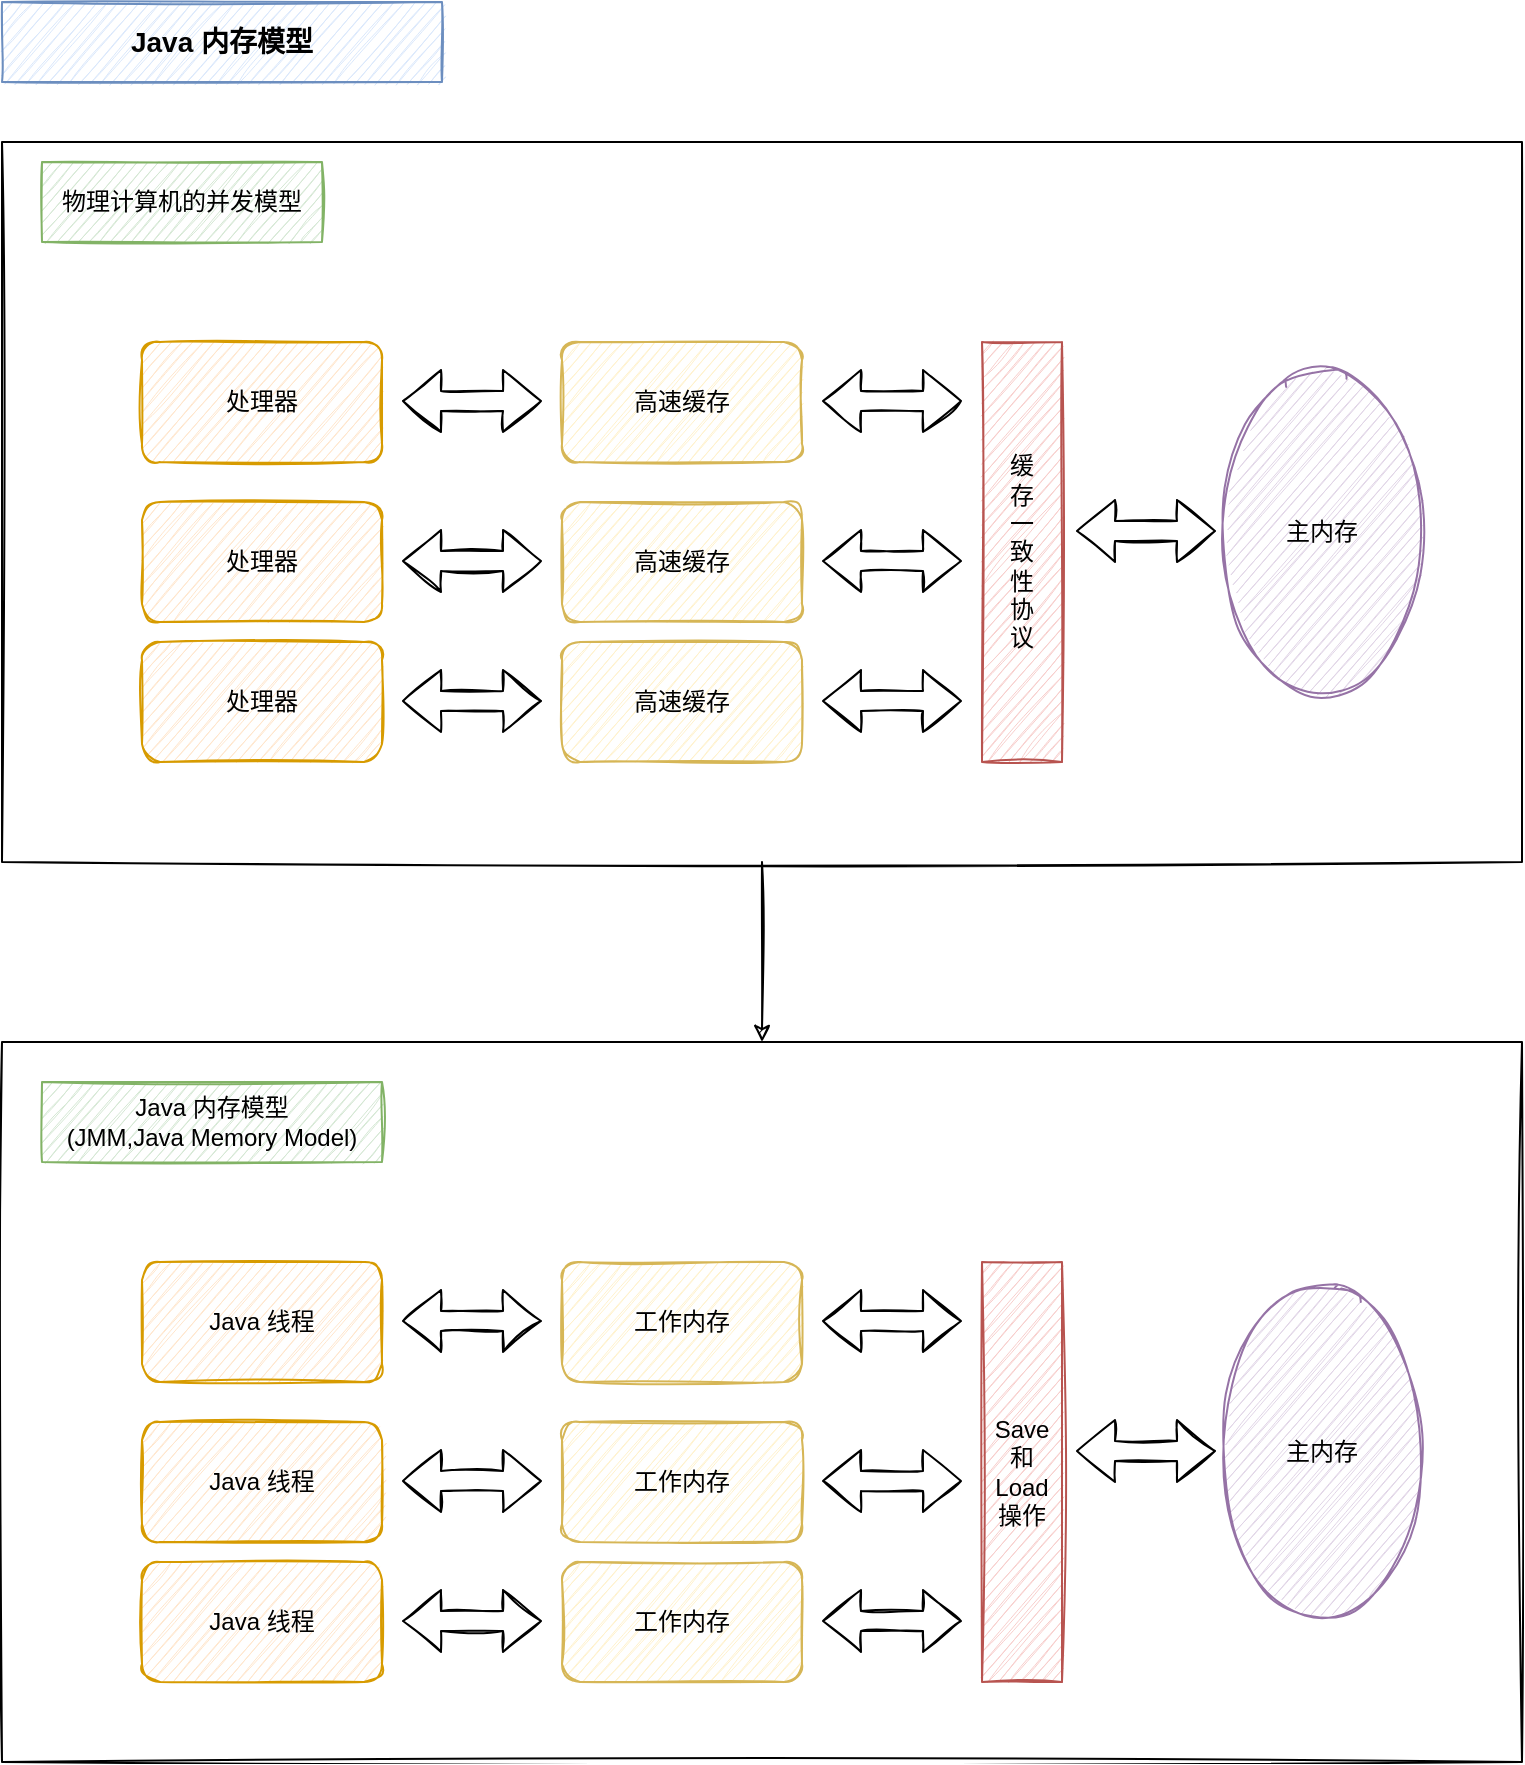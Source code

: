<mxfile version="14.4.2" type="github">
  <diagram id="Z_6aMMrOGbZZ-wcmKmzK" name="Page-1">
    <mxGraphModel dx="868" dy="450" grid="1" gridSize="10" guides="1" tooltips="1" connect="1" arrows="1" fold="1" page="1" pageScale="1" pageWidth="827" pageHeight="1169" math="0" shadow="0">
      <root>
        <mxCell id="0" />
        <mxCell id="1" parent="0" />
        <mxCell id="CbdLgMKPL1blzFuqr_KG-42" value="" style="rounded=0;whiteSpace=wrap;html=1;shadow=0;sketch=1;fillColor=none;" vertex="1" parent="1">
          <mxGeometry x="30" y="80" width="760" height="360" as="geometry" />
        </mxCell>
        <mxCell id="CbdLgMKPL1blzFuqr_KG-43" value="" style="rounded=0;whiteSpace=wrap;html=1;shadow=0;sketch=1;fillColor=none;" vertex="1" parent="1">
          <mxGeometry x="30" y="530" width="760" height="360" as="geometry" />
        </mxCell>
        <mxCell id="CbdLgMKPL1blzFuqr_KG-1" value="&lt;font style=&quot;font-size: 14px&quot;&gt;&lt;b&gt;Java 内存模型&lt;/b&gt;&lt;/font&gt;" style="rounded=0;whiteSpace=wrap;html=1;fillColor=#dae8fc;strokeColor=#6c8ebf;sketch=1;" vertex="1" parent="1">
          <mxGeometry x="30" y="10" width="220" height="40" as="geometry" />
        </mxCell>
        <mxCell id="CbdLgMKPL1blzFuqr_KG-2" value="物理计算机的并发模型" style="rounded=0;whiteSpace=wrap;html=1;fillColor=#d5e8d4;strokeColor=#82b366;sketch=1;" vertex="1" parent="1">
          <mxGeometry x="50" y="90" width="140" height="40" as="geometry" />
        </mxCell>
        <mxCell id="CbdLgMKPL1blzFuqr_KG-3" value="处理器" style="rounded=1;whiteSpace=wrap;html=1;fillColor=#ffe6cc;strokeColor=#d79b00;sketch=1;" vertex="1" parent="1">
          <mxGeometry x="100" y="180" width="120" height="60" as="geometry" />
        </mxCell>
        <mxCell id="CbdLgMKPL1blzFuqr_KG-4" value="" style="shape=flexArrow;endArrow=classic;startArrow=classic;html=1;sketch=1;" edge="1" parent="1">
          <mxGeometry width="50" height="50" relative="1" as="geometry">
            <mxPoint x="230" y="209.5" as="sourcePoint" />
            <mxPoint x="300" y="209.5" as="targetPoint" />
          </mxGeometry>
        </mxCell>
        <mxCell id="CbdLgMKPL1blzFuqr_KG-5" value="高速缓存" style="rounded=1;whiteSpace=wrap;html=1;fillColor=#fff2cc;strokeColor=#d6b656;shadow=0;sketch=1;" vertex="1" parent="1">
          <mxGeometry x="310" y="180" width="120" height="60" as="geometry" />
        </mxCell>
        <mxCell id="CbdLgMKPL1blzFuqr_KG-6" value="" style="shape=flexArrow;endArrow=classic;startArrow=classic;html=1;sketch=1;" edge="1" parent="1">
          <mxGeometry width="50" height="50" relative="1" as="geometry">
            <mxPoint x="440" y="209.5" as="sourcePoint" />
            <mxPoint x="510" y="209.5" as="targetPoint" />
          </mxGeometry>
        </mxCell>
        <mxCell id="CbdLgMKPL1blzFuqr_KG-8" value="缓存一致性协议" style="rounded=0;verticalAlign=middle;fillColor=#f8cecc;strokeColor=#b85450;horizontal=1;sketch=1;html=1;whiteSpace=wrap;spacingLeft=10;spacingRight=10;" vertex="1" parent="1">
          <mxGeometry x="520" y="180" width="40" height="210" as="geometry" />
        </mxCell>
        <mxCell id="CbdLgMKPL1blzFuqr_KG-12" value="处理器" style="rounded=1;whiteSpace=wrap;html=1;fillColor=#ffe6cc;strokeColor=#d79b00;sketch=1;" vertex="1" parent="1">
          <mxGeometry x="100" y="260" width="120" height="60" as="geometry" />
        </mxCell>
        <mxCell id="CbdLgMKPL1blzFuqr_KG-13" value="" style="shape=flexArrow;endArrow=classic;startArrow=classic;html=1;sketch=1;" edge="1" parent="1">
          <mxGeometry width="50" height="50" relative="1" as="geometry">
            <mxPoint x="230" y="289.5" as="sourcePoint" />
            <mxPoint x="300" y="289.5" as="targetPoint" />
          </mxGeometry>
        </mxCell>
        <mxCell id="CbdLgMKPL1blzFuqr_KG-14" value="高速缓存" style="rounded=1;whiteSpace=wrap;html=1;fillColor=#fff2cc;strokeColor=#d6b656;sketch=1;" vertex="1" parent="1">
          <mxGeometry x="310" y="260" width="120" height="60" as="geometry" />
        </mxCell>
        <mxCell id="CbdLgMKPL1blzFuqr_KG-15" value="" style="shape=flexArrow;endArrow=classic;startArrow=classic;html=1;sketch=1;" edge="1" parent="1">
          <mxGeometry width="50" height="50" relative="1" as="geometry">
            <mxPoint x="440" y="289.5" as="sourcePoint" />
            <mxPoint x="510" y="289.5" as="targetPoint" />
          </mxGeometry>
        </mxCell>
        <mxCell id="CbdLgMKPL1blzFuqr_KG-16" value="处理器" style="rounded=1;whiteSpace=wrap;html=1;fillColor=#ffe6cc;strokeColor=#d79b00;sketch=1;" vertex="1" parent="1">
          <mxGeometry x="100" y="330" width="120" height="60" as="geometry" />
        </mxCell>
        <mxCell id="CbdLgMKPL1blzFuqr_KG-17" value="" style="shape=flexArrow;endArrow=classic;startArrow=classic;html=1;sketch=1;" edge="1" parent="1">
          <mxGeometry width="50" height="50" relative="1" as="geometry">
            <mxPoint x="230" y="359.5" as="sourcePoint" />
            <mxPoint x="300" y="359.5" as="targetPoint" />
          </mxGeometry>
        </mxCell>
        <mxCell id="CbdLgMKPL1blzFuqr_KG-18" value="高速缓存" style="rounded=1;whiteSpace=wrap;html=1;fillColor=#fff2cc;strokeColor=#d6b656;sketch=1;" vertex="1" parent="1">
          <mxGeometry x="310" y="330" width="120" height="60" as="geometry" />
        </mxCell>
        <mxCell id="CbdLgMKPL1blzFuqr_KG-19" value="" style="shape=flexArrow;endArrow=classic;startArrow=classic;html=1;sketch=1;" edge="1" parent="1">
          <mxGeometry width="50" height="50" relative="1" as="geometry">
            <mxPoint x="440" y="359.5" as="sourcePoint" />
            <mxPoint x="510" y="359.5" as="targetPoint" />
          </mxGeometry>
        </mxCell>
        <mxCell id="CbdLgMKPL1blzFuqr_KG-20" value="主内存" style="ellipse;whiteSpace=wrap;html=1;rounded=1;sketch=1;strokeColor=#9673a6;fillColor=#e1d5e7;shadow=0;spacingLeft=0;spacingRight=0;spacingTop=0;spacing=2;verticalAlign=middle;horizontal=1;labelBorderColor=none;treeFolding=0;treeMoving=0;dropTarget=0;autosize=0;noLabel=0;portConstraintRotation=0;snapToPoint=0;fixDash=0;" vertex="1" parent="1">
          <mxGeometry x="640" y="190" width="100" height="170" as="geometry" />
        </mxCell>
        <mxCell id="CbdLgMKPL1blzFuqr_KG-21" value="" style="shape=flexArrow;endArrow=classic;startArrow=classic;html=1;sketch=1;" edge="1" parent="1">
          <mxGeometry width="50" height="50" relative="1" as="geometry">
            <mxPoint x="567" y="274.5" as="sourcePoint" />
            <mxPoint x="637" y="274.5" as="targetPoint" />
          </mxGeometry>
        </mxCell>
        <mxCell id="CbdLgMKPL1blzFuqr_KG-23" value="Java 内存模型&lt;br&gt;(JMM,Java Memory Model)" style="rounded=0;whiteSpace=wrap;html=1;fillColor=#d5e8d4;strokeColor=#82b366;sketch=1;" vertex="1" parent="1">
          <mxGeometry x="50" y="550" width="170" height="40" as="geometry" />
        </mxCell>
        <mxCell id="CbdLgMKPL1blzFuqr_KG-24" value="Java 线程" style="rounded=1;whiteSpace=wrap;html=1;fillColor=#ffe6cc;strokeColor=#d79b00;sketch=1;" vertex="1" parent="1">
          <mxGeometry x="100" y="640" width="120" height="60" as="geometry" />
        </mxCell>
        <mxCell id="CbdLgMKPL1blzFuqr_KG-25" value="" style="shape=flexArrow;endArrow=classic;startArrow=classic;html=1;sketch=1;" edge="1" parent="1">
          <mxGeometry width="50" height="50" relative="1" as="geometry">
            <mxPoint x="230" y="669.5" as="sourcePoint" />
            <mxPoint x="300" y="669.5" as="targetPoint" />
          </mxGeometry>
        </mxCell>
        <mxCell id="CbdLgMKPL1blzFuqr_KG-26" value="工作内存" style="rounded=1;whiteSpace=wrap;html=1;shadow=0;sketch=1;fillColor=#fff2cc;strokeColor=#d6b656;" vertex="1" parent="1">
          <mxGeometry x="310" y="640" width="120" height="60" as="geometry" />
        </mxCell>
        <mxCell id="CbdLgMKPL1blzFuqr_KG-27" value="" style="shape=flexArrow;endArrow=classic;startArrow=classic;html=1;sketch=1;" edge="1" parent="1">
          <mxGeometry width="50" height="50" relative="1" as="geometry">
            <mxPoint x="440" y="669.5" as="sourcePoint" />
            <mxPoint x="510" y="669.5" as="targetPoint" />
          </mxGeometry>
        </mxCell>
        <mxCell id="CbdLgMKPL1blzFuqr_KG-28" value="Save和Load&lt;br&gt;操作" style="rounded=0;verticalAlign=middle;horizontal=1;sketch=1;html=1;whiteSpace=wrap;spacingLeft=10;spacingRight=10;fillColor=#f8cecc;strokeColor=#b85450;" vertex="1" parent="1">
          <mxGeometry x="520" y="640" width="40" height="210" as="geometry" />
        </mxCell>
        <mxCell id="CbdLgMKPL1blzFuqr_KG-29" value="Java 线程" style="rounded=1;whiteSpace=wrap;html=1;fillColor=#ffe6cc;strokeColor=#d79b00;sketch=1;" vertex="1" parent="1">
          <mxGeometry x="100" y="720" width="120" height="60" as="geometry" />
        </mxCell>
        <mxCell id="CbdLgMKPL1blzFuqr_KG-30" value="" style="shape=flexArrow;endArrow=classic;startArrow=classic;html=1;sketch=1;" edge="1" parent="1">
          <mxGeometry width="50" height="50" relative="1" as="geometry">
            <mxPoint x="230" y="749.5" as="sourcePoint" />
            <mxPoint x="300" y="749.5" as="targetPoint" />
          </mxGeometry>
        </mxCell>
        <mxCell id="CbdLgMKPL1blzFuqr_KG-31" value="工作内存" style="rounded=1;whiteSpace=wrap;html=1;fillColor=#fff2cc;strokeColor=#d6b656;sketch=1;" vertex="1" parent="1">
          <mxGeometry x="310" y="720" width="120" height="60" as="geometry" />
        </mxCell>
        <mxCell id="CbdLgMKPL1blzFuqr_KG-32" value="" style="shape=flexArrow;endArrow=classic;startArrow=classic;html=1;sketch=1;" edge="1" parent="1">
          <mxGeometry width="50" height="50" relative="1" as="geometry">
            <mxPoint x="440" y="749.5" as="sourcePoint" />
            <mxPoint x="510" y="749.5" as="targetPoint" />
          </mxGeometry>
        </mxCell>
        <mxCell id="CbdLgMKPL1blzFuqr_KG-33" value="Java 线程" style="rounded=1;whiteSpace=wrap;html=1;fillColor=#ffe6cc;strokeColor=#d79b00;sketch=1;" vertex="1" parent="1">
          <mxGeometry x="100" y="790" width="120" height="60" as="geometry" />
        </mxCell>
        <mxCell id="CbdLgMKPL1blzFuqr_KG-34" value="" style="shape=flexArrow;endArrow=classic;startArrow=classic;html=1;sketch=1;" edge="1" parent="1">
          <mxGeometry width="50" height="50" relative="1" as="geometry">
            <mxPoint x="230" y="819.5" as="sourcePoint" />
            <mxPoint x="300" y="819.5" as="targetPoint" />
          </mxGeometry>
        </mxCell>
        <mxCell id="CbdLgMKPL1blzFuqr_KG-35" value="工作内存" style="rounded=1;whiteSpace=wrap;html=1;fillColor=#fff2cc;strokeColor=#d6b656;sketch=1;" vertex="1" parent="1">
          <mxGeometry x="310" y="790" width="120" height="60" as="geometry" />
        </mxCell>
        <mxCell id="CbdLgMKPL1blzFuqr_KG-36" value="" style="shape=flexArrow;endArrow=classic;startArrow=classic;html=1;sketch=1;" edge="1" parent="1">
          <mxGeometry width="50" height="50" relative="1" as="geometry">
            <mxPoint x="440" y="819.5" as="sourcePoint" />
            <mxPoint x="510" y="819.5" as="targetPoint" />
          </mxGeometry>
        </mxCell>
        <mxCell id="CbdLgMKPL1blzFuqr_KG-37" value="主内存" style="ellipse;whiteSpace=wrap;html=1;rounded=1;sketch=1;strokeColor=#9673a6;fillColor=#e1d5e7;shadow=0;spacingLeft=0;spacingRight=0;spacingTop=0;spacing=2;verticalAlign=middle;horizontal=1;labelBorderColor=none;treeFolding=0;treeMoving=0;dropTarget=0;autosize=0;noLabel=0;portConstraintRotation=0;snapToPoint=0;fixDash=0;" vertex="1" parent="1">
          <mxGeometry x="640" y="650" width="100" height="170" as="geometry" />
        </mxCell>
        <mxCell id="CbdLgMKPL1blzFuqr_KG-38" value="" style="shape=flexArrow;endArrow=classic;startArrow=classic;html=1;sketch=1;" edge="1" parent="1">
          <mxGeometry width="50" height="50" relative="1" as="geometry">
            <mxPoint x="567" y="734.5" as="sourcePoint" />
            <mxPoint x="637" y="734.5" as="targetPoint" />
          </mxGeometry>
        </mxCell>
        <mxCell id="CbdLgMKPL1blzFuqr_KG-44" style="edgeStyle=orthogonalEdgeStyle;rounded=0;sketch=1;orthogonalLoop=1;jettySize=auto;html=1;entryX=0.5;entryY=0;entryDx=0;entryDy=0;" edge="1" parent="1" source="CbdLgMKPL1blzFuqr_KG-42" target="CbdLgMKPL1blzFuqr_KG-43">
          <mxGeometry relative="1" as="geometry" />
        </mxCell>
      </root>
    </mxGraphModel>
  </diagram>
</mxfile>
